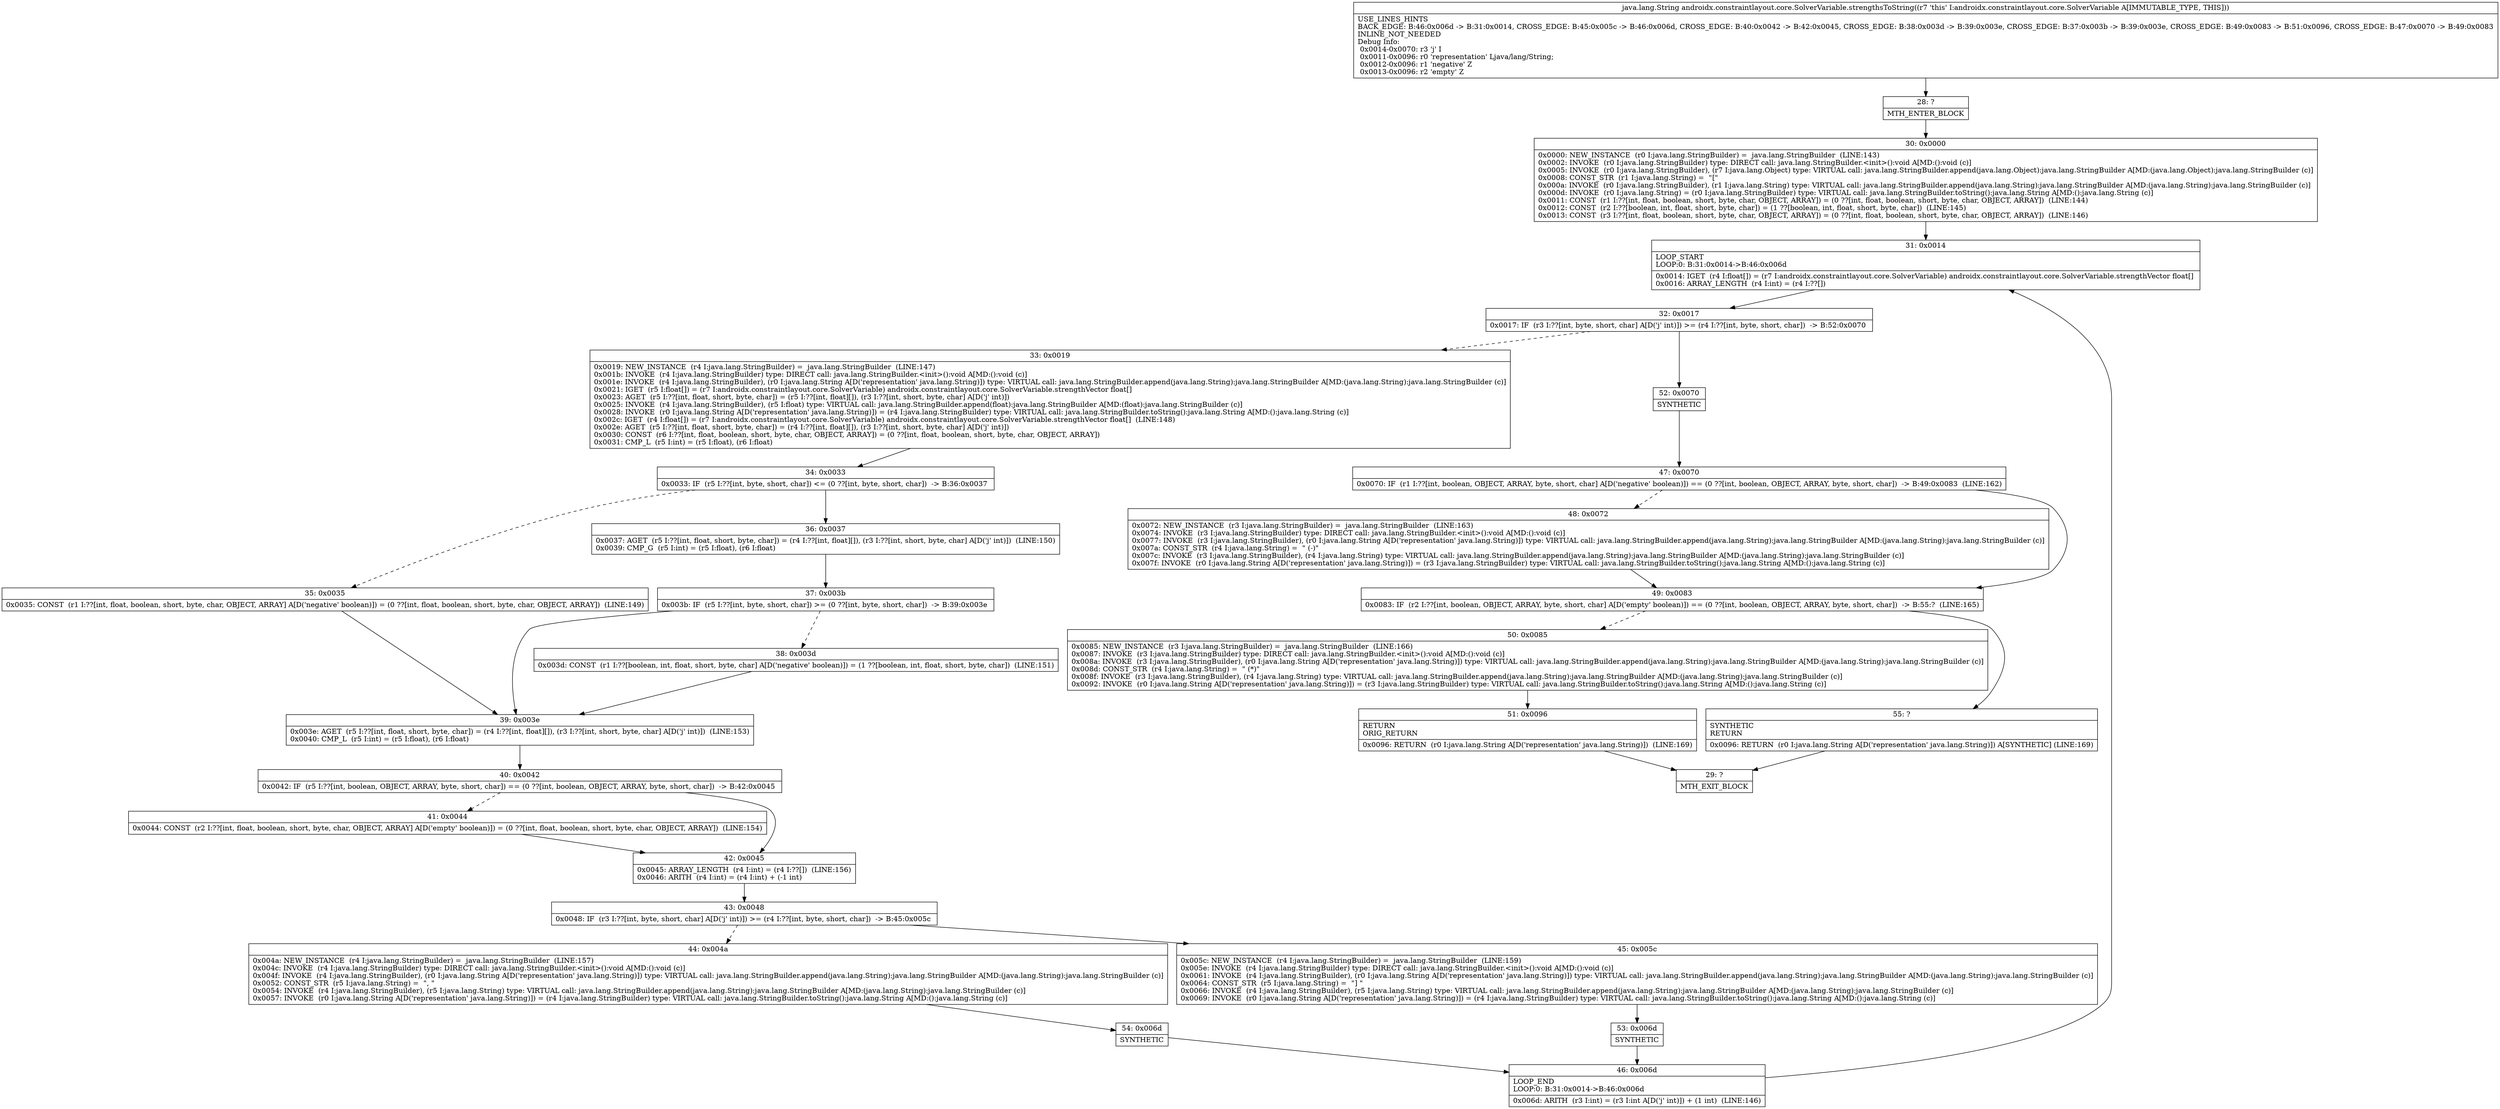 digraph "CFG forandroidx.constraintlayout.core.SolverVariable.strengthsToString()Ljava\/lang\/String;" {
Node_28 [shape=record,label="{28\:\ ?|MTH_ENTER_BLOCK\l}"];
Node_30 [shape=record,label="{30\:\ 0x0000|0x0000: NEW_INSTANCE  (r0 I:java.lang.StringBuilder) =  java.lang.StringBuilder  (LINE:143)\l0x0002: INVOKE  (r0 I:java.lang.StringBuilder) type: DIRECT call: java.lang.StringBuilder.\<init\>():void A[MD:():void (c)]\l0x0005: INVOKE  (r0 I:java.lang.StringBuilder), (r7 I:java.lang.Object) type: VIRTUAL call: java.lang.StringBuilder.append(java.lang.Object):java.lang.StringBuilder A[MD:(java.lang.Object):java.lang.StringBuilder (c)]\l0x0008: CONST_STR  (r1 I:java.lang.String) =  \"[\" \l0x000a: INVOKE  (r0 I:java.lang.StringBuilder), (r1 I:java.lang.String) type: VIRTUAL call: java.lang.StringBuilder.append(java.lang.String):java.lang.StringBuilder A[MD:(java.lang.String):java.lang.StringBuilder (c)]\l0x000d: INVOKE  (r0 I:java.lang.String) = (r0 I:java.lang.StringBuilder) type: VIRTUAL call: java.lang.StringBuilder.toString():java.lang.String A[MD:():java.lang.String (c)]\l0x0011: CONST  (r1 I:??[int, float, boolean, short, byte, char, OBJECT, ARRAY]) = (0 ??[int, float, boolean, short, byte, char, OBJECT, ARRAY])  (LINE:144)\l0x0012: CONST  (r2 I:??[boolean, int, float, short, byte, char]) = (1 ??[boolean, int, float, short, byte, char])  (LINE:145)\l0x0013: CONST  (r3 I:??[int, float, boolean, short, byte, char, OBJECT, ARRAY]) = (0 ??[int, float, boolean, short, byte, char, OBJECT, ARRAY])  (LINE:146)\l}"];
Node_31 [shape=record,label="{31\:\ 0x0014|LOOP_START\lLOOP:0: B:31:0x0014\-\>B:46:0x006d\l|0x0014: IGET  (r4 I:float[]) = (r7 I:androidx.constraintlayout.core.SolverVariable) androidx.constraintlayout.core.SolverVariable.strengthVector float[] \l0x0016: ARRAY_LENGTH  (r4 I:int) = (r4 I:??[]) \l}"];
Node_32 [shape=record,label="{32\:\ 0x0017|0x0017: IF  (r3 I:??[int, byte, short, char] A[D('j' int)]) \>= (r4 I:??[int, byte, short, char])  \-\> B:52:0x0070 \l}"];
Node_33 [shape=record,label="{33\:\ 0x0019|0x0019: NEW_INSTANCE  (r4 I:java.lang.StringBuilder) =  java.lang.StringBuilder  (LINE:147)\l0x001b: INVOKE  (r4 I:java.lang.StringBuilder) type: DIRECT call: java.lang.StringBuilder.\<init\>():void A[MD:():void (c)]\l0x001e: INVOKE  (r4 I:java.lang.StringBuilder), (r0 I:java.lang.String A[D('representation' java.lang.String)]) type: VIRTUAL call: java.lang.StringBuilder.append(java.lang.String):java.lang.StringBuilder A[MD:(java.lang.String):java.lang.StringBuilder (c)]\l0x0021: IGET  (r5 I:float[]) = (r7 I:androidx.constraintlayout.core.SolverVariable) androidx.constraintlayout.core.SolverVariable.strengthVector float[] \l0x0023: AGET  (r5 I:??[int, float, short, byte, char]) = (r5 I:??[int, float][]), (r3 I:??[int, short, byte, char] A[D('j' int)]) \l0x0025: INVOKE  (r4 I:java.lang.StringBuilder), (r5 I:float) type: VIRTUAL call: java.lang.StringBuilder.append(float):java.lang.StringBuilder A[MD:(float):java.lang.StringBuilder (c)]\l0x0028: INVOKE  (r0 I:java.lang.String A[D('representation' java.lang.String)]) = (r4 I:java.lang.StringBuilder) type: VIRTUAL call: java.lang.StringBuilder.toString():java.lang.String A[MD:():java.lang.String (c)]\l0x002c: IGET  (r4 I:float[]) = (r7 I:androidx.constraintlayout.core.SolverVariable) androidx.constraintlayout.core.SolverVariable.strengthVector float[]  (LINE:148)\l0x002e: AGET  (r5 I:??[int, float, short, byte, char]) = (r4 I:??[int, float][]), (r3 I:??[int, short, byte, char] A[D('j' int)]) \l0x0030: CONST  (r6 I:??[int, float, boolean, short, byte, char, OBJECT, ARRAY]) = (0 ??[int, float, boolean, short, byte, char, OBJECT, ARRAY]) \l0x0031: CMP_L  (r5 I:int) = (r5 I:float), (r6 I:float) \l}"];
Node_34 [shape=record,label="{34\:\ 0x0033|0x0033: IF  (r5 I:??[int, byte, short, char]) \<= (0 ??[int, byte, short, char])  \-\> B:36:0x0037 \l}"];
Node_35 [shape=record,label="{35\:\ 0x0035|0x0035: CONST  (r1 I:??[int, float, boolean, short, byte, char, OBJECT, ARRAY] A[D('negative' boolean)]) = (0 ??[int, float, boolean, short, byte, char, OBJECT, ARRAY])  (LINE:149)\l}"];
Node_39 [shape=record,label="{39\:\ 0x003e|0x003e: AGET  (r5 I:??[int, float, short, byte, char]) = (r4 I:??[int, float][]), (r3 I:??[int, short, byte, char] A[D('j' int)])  (LINE:153)\l0x0040: CMP_L  (r5 I:int) = (r5 I:float), (r6 I:float) \l}"];
Node_40 [shape=record,label="{40\:\ 0x0042|0x0042: IF  (r5 I:??[int, boolean, OBJECT, ARRAY, byte, short, char]) == (0 ??[int, boolean, OBJECT, ARRAY, byte, short, char])  \-\> B:42:0x0045 \l}"];
Node_41 [shape=record,label="{41\:\ 0x0044|0x0044: CONST  (r2 I:??[int, float, boolean, short, byte, char, OBJECT, ARRAY] A[D('empty' boolean)]) = (0 ??[int, float, boolean, short, byte, char, OBJECT, ARRAY])  (LINE:154)\l}"];
Node_42 [shape=record,label="{42\:\ 0x0045|0x0045: ARRAY_LENGTH  (r4 I:int) = (r4 I:??[])  (LINE:156)\l0x0046: ARITH  (r4 I:int) = (r4 I:int) + (\-1 int) \l}"];
Node_43 [shape=record,label="{43\:\ 0x0048|0x0048: IF  (r3 I:??[int, byte, short, char] A[D('j' int)]) \>= (r4 I:??[int, byte, short, char])  \-\> B:45:0x005c \l}"];
Node_44 [shape=record,label="{44\:\ 0x004a|0x004a: NEW_INSTANCE  (r4 I:java.lang.StringBuilder) =  java.lang.StringBuilder  (LINE:157)\l0x004c: INVOKE  (r4 I:java.lang.StringBuilder) type: DIRECT call: java.lang.StringBuilder.\<init\>():void A[MD:():void (c)]\l0x004f: INVOKE  (r4 I:java.lang.StringBuilder), (r0 I:java.lang.String A[D('representation' java.lang.String)]) type: VIRTUAL call: java.lang.StringBuilder.append(java.lang.String):java.lang.StringBuilder A[MD:(java.lang.String):java.lang.StringBuilder (c)]\l0x0052: CONST_STR  (r5 I:java.lang.String) =  \", \" \l0x0054: INVOKE  (r4 I:java.lang.StringBuilder), (r5 I:java.lang.String) type: VIRTUAL call: java.lang.StringBuilder.append(java.lang.String):java.lang.StringBuilder A[MD:(java.lang.String):java.lang.StringBuilder (c)]\l0x0057: INVOKE  (r0 I:java.lang.String A[D('representation' java.lang.String)]) = (r4 I:java.lang.StringBuilder) type: VIRTUAL call: java.lang.StringBuilder.toString():java.lang.String A[MD:():java.lang.String (c)]\l}"];
Node_54 [shape=record,label="{54\:\ 0x006d|SYNTHETIC\l}"];
Node_46 [shape=record,label="{46\:\ 0x006d|LOOP_END\lLOOP:0: B:31:0x0014\-\>B:46:0x006d\l|0x006d: ARITH  (r3 I:int) = (r3 I:int A[D('j' int)]) + (1 int)  (LINE:146)\l}"];
Node_45 [shape=record,label="{45\:\ 0x005c|0x005c: NEW_INSTANCE  (r4 I:java.lang.StringBuilder) =  java.lang.StringBuilder  (LINE:159)\l0x005e: INVOKE  (r4 I:java.lang.StringBuilder) type: DIRECT call: java.lang.StringBuilder.\<init\>():void A[MD:():void (c)]\l0x0061: INVOKE  (r4 I:java.lang.StringBuilder), (r0 I:java.lang.String A[D('representation' java.lang.String)]) type: VIRTUAL call: java.lang.StringBuilder.append(java.lang.String):java.lang.StringBuilder A[MD:(java.lang.String):java.lang.StringBuilder (c)]\l0x0064: CONST_STR  (r5 I:java.lang.String) =  \"] \" \l0x0066: INVOKE  (r4 I:java.lang.StringBuilder), (r5 I:java.lang.String) type: VIRTUAL call: java.lang.StringBuilder.append(java.lang.String):java.lang.StringBuilder A[MD:(java.lang.String):java.lang.StringBuilder (c)]\l0x0069: INVOKE  (r0 I:java.lang.String A[D('representation' java.lang.String)]) = (r4 I:java.lang.StringBuilder) type: VIRTUAL call: java.lang.StringBuilder.toString():java.lang.String A[MD:():java.lang.String (c)]\l}"];
Node_53 [shape=record,label="{53\:\ 0x006d|SYNTHETIC\l}"];
Node_36 [shape=record,label="{36\:\ 0x0037|0x0037: AGET  (r5 I:??[int, float, short, byte, char]) = (r4 I:??[int, float][]), (r3 I:??[int, short, byte, char] A[D('j' int)])  (LINE:150)\l0x0039: CMP_G  (r5 I:int) = (r5 I:float), (r6 I:float) \l}"];
Node_37 [shape=record,label="{37\:\ 0x003b|0x003b: IF  (r5 I:??[int, byte, short, char]) \>= (0 ??[int, byte, short, char])  \-\> B:39:0x003e \l}"];
Node_38 [shape=record,label="{38\:\ 0x003d|0x003d: CONST  (r1 I:??[boolean, int, float, short, byte, char] A[D('negative' boolean)]) = (1 ??[boolean, int, float, short, byte, char])  (LINE:151)\l}"];
Node_52 [shape=record,label="{52\:\ 0x0070|SYNTHETIC\l}"];
Node_47 [shape=record,label="{47\:\ 0x0070|0x0070: IF  (r1 I:??[int, boolean, OBJECT, ARRAY, byte, short, char] A[D('negative' boolean)]) == (0 ??[int, boolean, OBJECT, ARRAY, byte, short, char])  \-\> B:49:0x0083  (LINE:162)\l}"];
Node_48 [shape=record,label="{48\:\ 0x0072|0x0072: NEW_INSTANCE  (r3 I:java.lang.StringBuilder) =  java.lang.StringBuilder  (LINE:163)\l0x0074: INVOKE  (r3 I:java.lang.StringBuilder) type: DIRECT call: java.lang.StringBuilder.\<init\>():void A[MD:():void (c)]\l0x0077: INVOKE  (r3 I:java.lang.StringBuilder), (r0 I:java.lang.String A[D('representation' java.lang.String)]) type: VIRTUAL call: java.lang.StringBuilder.append(java.lang.String):java.lang.StringBuilder A[MD:(java.lang.String):java.lang.StringBuilder (c)]\l0x007a: CONST_STR  (r4 I:java.lang.String) =  \" (\-)\" \l0x007c: INVOKE  (r3 I:java.lang.StringBuilder), (r4 I:java.lang.String) type: VIRTUAL call: java.lang.StringBuilder.append(java.lang.String):java.lang.StringBuilder A[MD:(java.lang.String):java.lang.StringBuilder (c)]\l0x007f: INVOKE  (r0 I:java.lang.String A[D('representation' java.lang.String)]) = (r3 I:java.lang.StringBuilder) type: VIRTUAL call: java.lang.StringBuilder.toString():java.lang.String A[MD:():java.lang.String (c)]\l}"];
Node_49 [shape=record,label="{49\:\ 0x0083|0x0083: IF  (r2 I:??[int, boolean, OBJECT, ARRAY, byte, short, char] A[D('empty' boolean)]) == (0 ??[int, boolean, OBJECT, ARRAY, byte, short, char])  \-\> B:55:?  (LINE:165)\l}"];
Node_50 [shape=record,label="{50\:\ 0x0085|0x0085: NEW_INSTANCE  (r3 I:java.lang.StringBuilder) =  java.lang.StringBuilder  (LINE:166)\l0x0087: INVOKE  (r3 I:java.lang.StringBuilder) type: DIRECT call: java.lang.StringBuilder.\<init\>():void A[MD:():void (c)]\l0x008a: INVOKE  (r3 I:java.lang.StringBuilder), (r0 I:java.lang.String A[D('representation' java.lang.String)]) type: VIRTUAL call: java.lang.StringBuilder.append(java.lang.String):java.lang.StringBuilder A[MD:(java.lang.String):java.lang.StringBuilder (c)]\l0x008d: CONST_STR  (r4 I:java.lang.String) =  \" (*)\" \l0x008f: INVOKE  (r3 I:java.lang.StringBuilder), (r4 I:java.lang.String) type: VIRTUAL call: java.lang.StringBuilder.append(java.lang.String):java.lang.StringBuilder A[MD:(java.lang.String):java.lang.StringBuilder (c)]\l0x0092: INVOKE  (r0 I:java.lang.String A[D('representation' java.lang.String)]) = (r3 I:java.lang.StringBuilder) type: VIRTUAL call: java.lang.StringBuilder.toString():java.lang.String A[MD:():java.lang.String (c)]\l}"];
Node_51 [shape=record,label="{51\:\ 0x0096|RETURN\lORIG_RETURN\l|0x0096: RETURN  (r0 I:java.lang.String A[D('representation' java.lang.String)])  (LINE:169)\l}"];
Node_29 [shape=record,label="{29\:\ ?|MTH_EXIT_BLOCK\l}"];
Node_55 [shape=record,label="{55\:\ ?|SYNTHETIC\lRETURN\l|0x0096: RETURN  (r0 I:java.lang.String A[D('representation' java.lang.String)]) A[SYNTHETIC] (LINE:169)\l}"];
MethodNode[shape=record,label="{java.lang.String androidx.constraintlayout.core.SolverVariable.strengthsToString((r7 'this' I:androidx.constraintlayout.core.SolverVariable A[IMMUTABLE_TYPE, THIS]))  | USE_LINES_HINTS\lBACK_EDGE: B:46:0x006d \-\> B:31:0x0014, CROSS_EDGE: B:45:0x005c \-\> B:46:0x006d, CROSS_EDGE: B:40:0x0042 \-\> B:42:0x0045, CROSS_EDGE: B:38:0x003d \-\> B:39:0x003e, CROSS_EDGE: B:37:0x003b \-\> B:39:0x003e, CROSS_EDGE: B:49:0x0083 \-\> B:51:0x0096, CROSS_EDGE: B:47:0x0070 \-\> B:49:0x0083\lINLINE_NOT_NEEDED\lDebug Info:\l  0x0014\-0x0070: r3 'j' I\l  0x0011\-0x0096: r0 'representation' Ljava\/lang\/String;\l  0x0012\-0x0096: r1 'negative' Z\l  0x0013\-0x0096: r2 'empty' Z\l}"];
MethodNode -> Node_28;Node_28 -> Node_30;
Node_30 -> Node_31;
Node_31 -> Node_32;
Node_32 -> Node_33[style=dashed];
Node_32 -> Node_52;
Node_33 -> Node_34;
Node_34 -> Node_35[style=dashed];
Node_34 -> Node_36;
Node_35 -> Node_39;
Node_39 -> Node_40;
Node_40 -> Node_41[style=dashed];
Node_40 -> Node_42;
Node_41 -> Node_42;
Node_42 -> Node_43;
Node_43 -> Node_44[style=dashed];
Node_43 -> Node_45;
Node_44 -> Node_54;
Node_54 -> Node_46;
Node_46 -> Node_31;
Node_45 -> Node_53;
Node_53 -> Node_46;
Node_36 -> Node_37;
Node_37 -> Node_38[style=dashed];
Node_37 -> Node_39;
Node_38 -> Node_39;
Node_52 -> Node_47;
Node_47 -> Node_48[style=dashed];
Node_47 -> Node_49;
Node_48 -> Node_49;
Node_49 -> Node_50[style=dashed];
Node_49 -> Node_55;
Node_50 -> Node_51;
Node_51 -> Node_29;
Node_55 -> Node_29;
}

